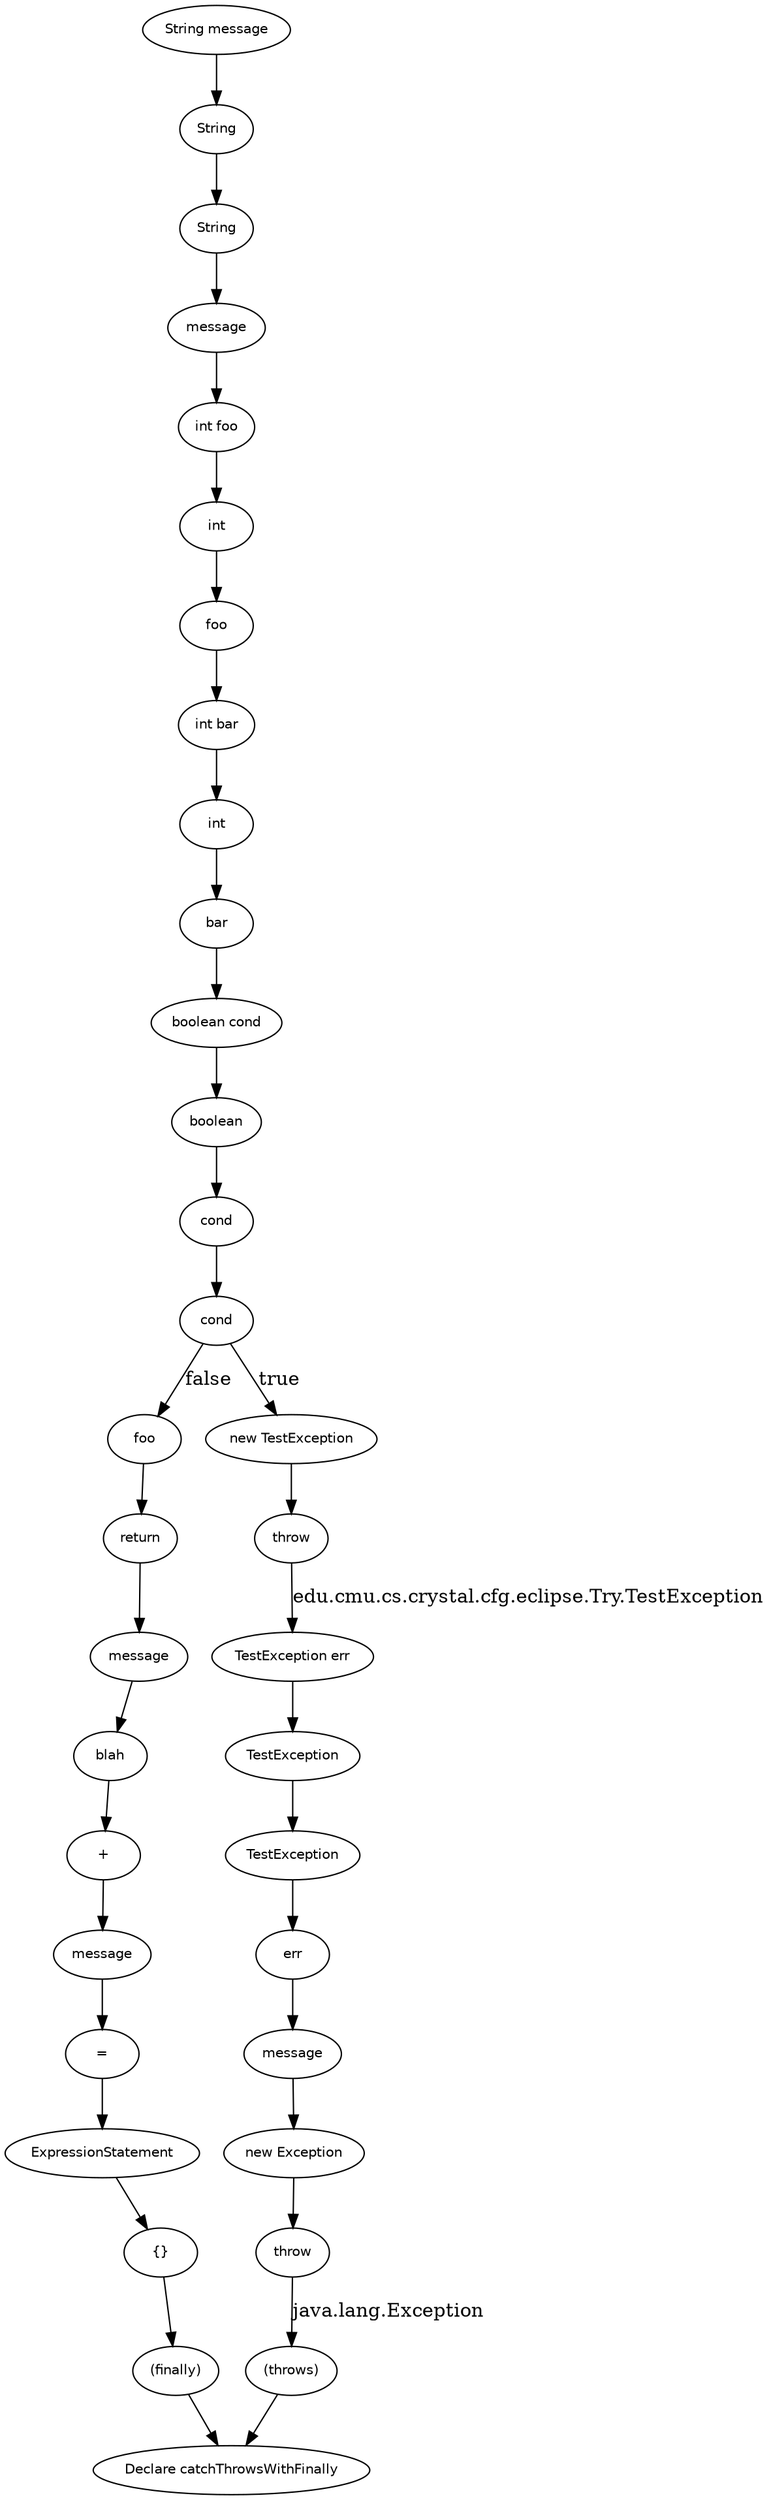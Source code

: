 digraph catchThrowsWithFinally {
  50 [
    label = "=",
    fontname = Helvetica,
    fontsize = 10
  ];
  38 [
    label = cond,
    fontname = Helvetica,
    fontsize = 10
  ];
  34 [
    label = message,
    fontname = Helvetica,
    fontsize = 10
  ];
  31 [
    label = "new Exception",
    fontname = Helvetica,
    fontsize = 10
  ];
  30 [
    label = throw,
    fontname = Helvetica,
    fontsize = 10
  ];
  49 [
    label = ExpressionStatement,
    fontname = Helvetica,
    fontsize = 10
  ];
  48 [
    label = "{}",
    fontname = Helvetica,
    fontsize = 10
  ];
  46 [
    label = foo,
    fontname = Helvetica,
    fontsize = 10
  ];
  15 [
    label = cond,
    fontname = Helvetica,
    fontsize = 10
  ];
  45 [
    label = return,
    fontname = Helvetica,
    fontsize = 10
  ];
  14 [
    label = boolean,
    fontname = Helvetica,
    fontsize = 10
  ];
  13 [
    label = "boolean cond",
    fontname = Helvetica,
    fontsize = 10
  ];
  12 [
    label = bar,
    fontname = Helvetica,
    fontsize = 10
  ];
  11 [
    label = int,
    fontname = Helvetica,
    fontsize = 10
  ];
  10 [
    label = "int bar",
    fontname = Helvetica,
    fontsize = 10
  ];
  41 [
    label = "new TestException",
    fontname = Helvetica,
    fontsize = 10
  ];
  40 [
    label = throw,
    fontname = Helvetica,
    fontsize = 10
  ];
  9 [
    label = foo,
    fontname = Helvetica,
    fontsize = 10
  ];
  8 [
    label = int,
    fontname = Helvetica,
    fontsize = 10
  ];
  28 [
    label = err,
    fontname = Helvetica,
    fontsize = 10
  ];
  7 [
    label = "int foo",
    fontname = Helvetica,
    fontsize = 10
  ];
  27 [
    label = TestException,
    fontname = Helvetica,
    fontsize = 10
  ];
  6 [
    label = message,
    fontname = Helvetica,
    fontsize = 10
  ];
  26 [
    label = TestException,
    fontname = Helvetica,
    fontsize = 10
  ];
  5 [
    label = String,
    fontname = Helvetica,
    fontsize = 10
  ];
  4 [
    label = String,
    fontname = Helvetica,
    fontsize = 10
  ];
  25 [
    label = "TestException err",
    fontname = Helvetica,
    fontsize = 10
  ];
  3 [
    label = "String message",
    fontname = Helvetica,
    fontsize = 10
  ];
  54 [
    label = blah,
    fontname = Helvetica,
    fontsize = 10
  ];
  2 [
    label = "(throws)",
    fontname = Helvetica,
    fontsize = 10
  ];
  1 [
    label = "(finally)",
    fontname = Helvetica,
    fontsize = 10
  ];
  53 [
    label = message,
    fontname = Helvetica,
    fontsize = 10
  ];
  52 [
    label = "+",
    fontname = Helvetica,
    fontsize = 10
  ];
  0 [
    label = "Declare catchThrowsWithFinally",
    fontname = Helvetica,
    fontsize = 10
  ];
  51 [
    label = message,
    fontname = Helvetica,
    fontsize = 10
  ];
  4 -> 6 [
    label = ""
  ];
  5 -> 4 [
    label = ""
  ];
  46 -> 45 [
    label = ""
  ];
  3 -> 5 [
    label = ""
  ];
  38 -> 46 [
    label = false
  ];
  15 -> 38 [
    label = ""
  ];
  27 -> 26 [
    label = ""
  ];
  54 -> 52 [
    label = ""
  ];
  25 -> 27 [
    label = ""
  ];
  53 -> 54 [
    label = ""
  ];
  38 -> 41 [
    label = true
  ];
  40 -> 25 [
    label = "edu.cmu.cs.crystal.cfg.eclipse.Try.TestException"
  ];
  45 -> 53 [
    label = ""
  ];
  41 -> 40 [
    label = ""
  ];
  7 -> 8 [
    label = ""
  ];
  6 -> 7 [
    label = ""
  ];
  11 -> 12 [
    label = ""
  ];
  10 -> 11 [
    label = ""
  ];
  34 -> 31 [
    label = ""
  ];
  50 -> 49 [
    label = ""
  ];
  9 -> 10 [
    label = ""
  ];
  28 -> 34 [
    label = ""
  ];
  51 -> 50 [
    label = ""
  ];
  8 -> 9 [
    label = ""
  ];
  26 -> 28 [
    label = ""
  ];
  52 -> 51 [
    label = ""
  ];
  14 -> 15 [
    label = ""
  ];
  13 -> 14 [
    label = ""
  ];
  2 -> 0 [
    label = ""
  ];
  1 -> 0 [
    label = ""
  ];
  12 -> 13 [
    label = ""
  ];
  30 -> 2 [
    label = "java.lang.Exception"
  ];
  48 -> 1 [
    label = ""
  ];
  31 -> 30 [
    label = ""
  ];
  49 -> 48 [
    label = ""
  ];
}
